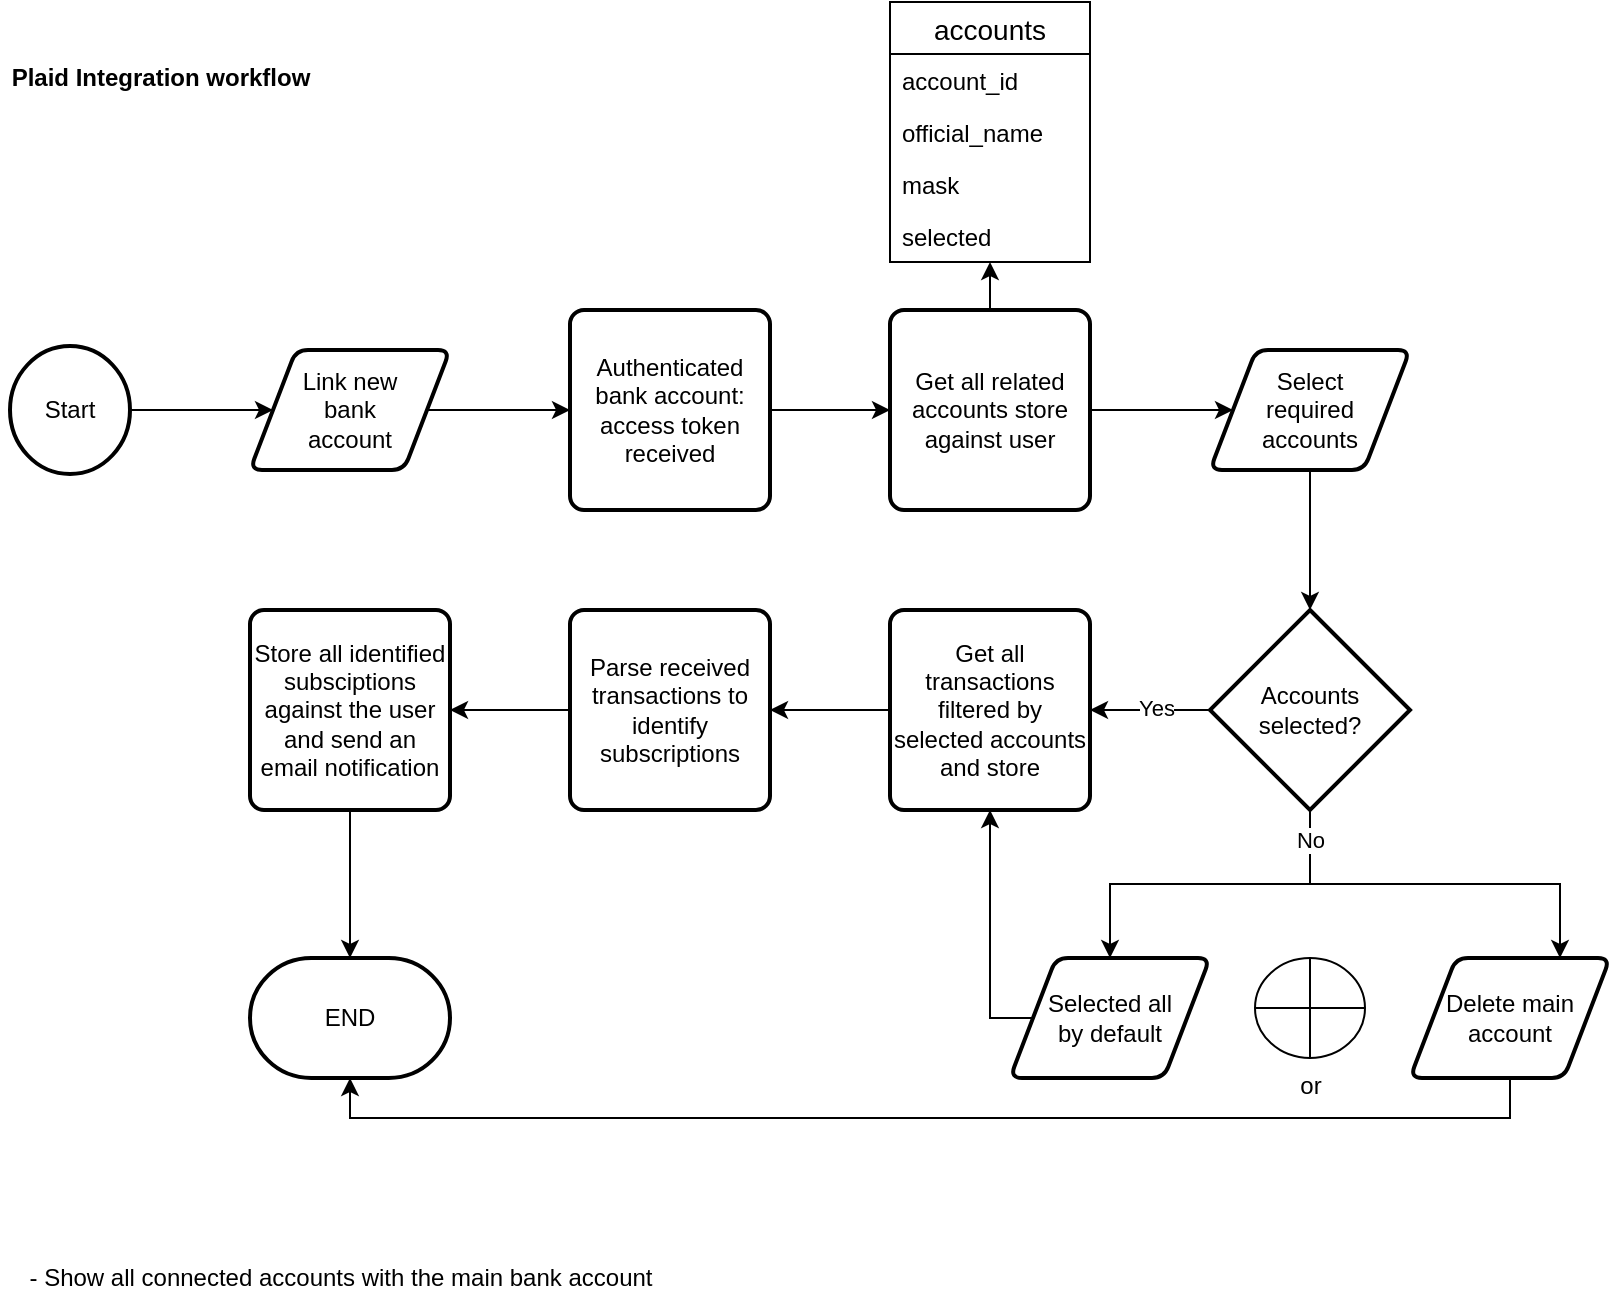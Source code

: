 <mxfile version="13.1.14" type="github">
  <diagram id="WXLx_NZ0zr2IAM8uKvPv" name="Page-1">
    <mxGraphModel dx="1143" dy="628" grid="1" gridSize="10" guides="1" tooltips="1" connect="1" arrows="1" fold="1" page="1" pageScale="1" pageWidth="850" pageHeight="1100" math="0" shadow="0">
      <root>
        <mxCell id="0" />
        <mxCell id="1" parent="0" />
        <mxCell id="7Pyvd2Up-SaeCEV3h4uc-7" value="" style="edgeStyle=orthogonalEdgeStyle;rounded=0;orthogonalLoop=1;jettySize=auto;html=1;" parent="1" source="7Pyvd2Up-SaeCEV3h4uc-3" target="7Pyvd2Up-SaeCEV3h4uc-4" edge="1">
          <mxGeometry relative="1" as="geometry" />
        </mxCell>
        <mxCell id="7Pyvd2Up-SaeCEV3h4uc-3" value="&lt;div&gt;Link new &lt;br&gt;&lt;/div&gt;&lt;div&gt;bank &lt;br&gt;&lt;/div&gt;&lt;div&gt;account&lt;/div&gt;" style="shape=parallelogram;html=1;strokeWidth=2;perimeter=parallelogramPerimeter;whiteSpace=wrap;rounded=1;arcSize=12;size=0.23;" parent="1" vertex="1">
          <mxGeometry x="150" y="186" width="100" height="60" as="geometry" />
        </mxCell>
        <mxCell id="7Pyvd2Up-SaeCEV3h4uc-8" value="" style="edgeStyle=orthogonalEdgeStyle;rounded=0;orthogonalLoop=1;jettySize=auto;html=1;" parent="1" source="7Pyvd2Up-SaeCEV3h4uc-4" target="7Pyvd2Up-SaeCEV3h4uc-5" edge="1">
          <mxGeometry relative="1" as="geometry" />
        </mxCell>
        <mxCell id="7Pyvd2Up-SaeCEV3h4uc-4" value="&lt;div&gt;Authenticated bank account: access token received&lt;/div&gt;" style="rounded=1;whiteSpace=wrap;html=1;absoluteArcSize=1;arcSize=14;strokeWidth=2;" parent="1" vertex="1">
          <mxGeometry x="310" y="166" width="100" height="100" as="geometry" />
        </mxCell>
        <mxCell id="7Pyvd2Up-SaeCEV3h4uc-9" value="" style="edgeStyle=orthogonalEdgeStyle;rounded=0;orthogonalLoop=1;jettySize=auto;html=1;" parent="1" source="7Pyvd2Up-SaeCEV3h4uc-5" target="7Pyvd2Up-SaeCEV3h4uc-6" edge="1">
          <mxGeometry relative="1" as="geometry" />
        </mxCell>
        <mxCell id="7Pyvd2Up-SaeCEV3h4uc-18" style="edgeStyle=orthogonalEdgeStyle;rounded=0;orthogonalLoop=1;jettySize=auto;html=1;exitX=0.5;exitY=0;exitDx=0;exitDy=0;entryX=0.5;entryY=1;entryDx=0;entryDy=0;" parent="1" source="7Pyvd2Up-SaeCEV3h4uc-5" target="7Pyvd2Up-SaeCEV3h4uc-11" edge="1">
          <mxGeometry relative="1" as="geometry" />
        </mxCell>
        <mxCell id="7Pyvd2Up-SaeCEV3h4uc-5" value="Get all related accounts store against user" style="rounded=1;whiteSpace=wrap;html=1;absoluteArcSize=1;arcSize=14;strokeWidth=2;" parent="1" vertex="1">
          <mxGeometry x="470" y="166" width="100" height="100" as="geometry" />
        </mxCell>
        <mxCell id="7Pyvd2Up-SaeCEV3h4uc-19" style="edgeStyle=orthogonalEdgeStyle;rounded=0;orthogonalLoop=1;jettySize=auto;html=1;exitX=0.5;exitY=1;exitDx=0;exitDy=0;entryX=0.5;entryY=0;entryDx=0;entryDy=0;entryPerimeter=0;" parent="1" source="7Pyvd2Up-SaeCEV3h4uc-6" target="7Pyvd2Up-SaeCEV3h4uc-10" edge="1">
          <mxGeometry relative="1" as="geometry" />
        </mxCell>
        <mxCell id="7Pyvd2Up-SaeCEV3h4uc-6" value="&lt;div&gt;Select &lt;br&gt;&lt;/div&gt;&lt;div&gt;required&lt;/div&gt;&lt;div&gt;accounts &lt;/div&gt;" style="shape=parallelogram;html=1;strokeWidth=2;perimeter=parallelogramPerimeter;whiteSpace=wrap;rounded=1;arcSize=12;size=0.23;" parent="1" vertex="1">
          <mxGeometry x="630" y="186" width="100" height="60" as="geometry" />
        </mxCell>
        <mxCell id="7Pyvd2Up-SaeCEV3h4uc-26" style="edgeStyle=orthogonalEdgeStyle;rounded=0;orthogonalLoop=1;jettySize=auto;html=1;exitX=0;exitY=0.5;exitDx=0;exitDy=0;exitPerimeter=0;entryX=1;entryY=0.5;entryDx=0;entryDy=0;" parent="1" source="7Pyvd2Up-SaeCEV3h4uc-10" target="7Pyvd2Up-SaeCEV3h4uc-23" edge="1">
          <mxGeometry relative="1" as="geometry" />
        </mxCell>
        <mxCell id="7Pyvd2Up-SaeCEV3h4uc-29" value="Yes" style="edgeLabel;html=1;align=center;verticalAlign=middle;resizable=0;points=[];" parent="7Pyvd2Up-SaeCEV3h4uc-26" vertex="1" connectable="0">
          <mxGeometry x="-0.1" y="2" relative="1" as="geometry">
            <mxPoint y="-3" as="offset" />
          </mxGeometry>
        </mxCell>
        <mxCell id="7Pyvd2Up-SaeCEV3h4uc-34" style="edgeStyle=orthogonalEdgeStyle;rounded=0;orthogonalLoop=1;jettySize=auto;html=1;exitX=0.5;exitY=1;exitDx=0;exitDy=0;exitPerimeter=0;entryX=0.5;entryY=0;entryDx=0;entryDy=0;" parent="1" source="7Pyvd2Up-SaeCEV3h4uc-10" target="7Pyvd2Up-SaeCEV3h4uc-31" edge="1">
          <mxGeometry relative="1" as="geometry" />
        </mxCell>
        <mxCell id="7Pyvd2Up-SaeCEV3h4uc-35" style="edgeStyle=orthogonalEdgeStyle;rounded=0;orthogonalLoop=1;jettySize=auto;html=1;exitX=0.5;exitY=1;exitDx=0;exitDy=0;exitPerimeter=0;entryX=0.75;entryY=0;entryDx=0;entryDy=0;" parent="1" source="7Pyvd2Up-SaeCEV3h4uc-10" target="7Pyvd2Up-SaeCEV3h4uc-32" edge="1">
          <mxGeometry relative="1" as="geometry" />
        </mxCell>
        <mxCell id="7Pyvd2Up-SaeCEV3h4uc-36" value="No" style="edgeLabel;html=1;align=center;verticalAlign=middle;resizable=0;points=[];" parent="7Pyvd2Up-SaeCEV3h4uc-35" vertex="1" connectable="0">
          <mxGeometry x="-0.849" relative="1" as="geometry">
            <mxPoint as="offset" />
          </mxGeometry>
        </mxCell>
        <mxCell id="7Pyvd2Up-SaeCEV3h4uc-10" value="Accounts selected?" style="strokeWidth=2;html=1;shape=mxgraph.flowchart.decision;whiteSpace=wrap;" parent="1" vertex="1">
          <mxGeometry x="630" y="316" width="100" height="100" as="geometry" />
        </mxCell>
        <mxCell id="7Pyvd2Up-SaeCEV3h4uc-11" value="accounts" style="swimlane;fontStyle=0;childLayout=stackLayout;horizontal=1;startSize=26;horizontalStack=0;resizeParent=1;resizeParentMax=0;resizeLast=0;collapsible=1;marginBottom=0;align=center;fontSize=14;" parent="1" vertex="1">
          <mxGeometry x="470" y="12" width="100" height="130" as="geometry" />
        </mxCell>
        <mxCell id="7Pyvd2Up-SaeCEV3h4uc-12" value="account_id" style="text;strokeColor=none;fillColor=none;spacingLeft=4;spacingRight=4;overflow=hidden;rotatable=0;points=[[0,0.5],[1,0.5]];portConstraint=eastwest;fontSize=12;" parent="7Pyvd2Up-SaeCEV3h4uc-11" vertex="1">
          <mxGeometry y="26" width="100" height="26" as="geometry" />
        </mxCell>
        <mxCell id="7Pyvd2Up-SaeCEV3h4uc-16" value="official_name" style="text;strokeColor=none;fillColor=none;spacingLeft=4;spacingRight=4;overflow=hidden;rotatable=0;points=[[0,0.5],[1,0.5]];portConstraint=eastwest;fontSize=12;" parent="7Pyvd2Up-SaeCEV3h4uc-11" vertex="1">
          <mxGeometry y="52" width="100" height="26" as="geometry" />
        </mxCell>
        <mxCell id="7Pyvd2Up-SaeCEV3h4uc-14" value="mask" style="text;strokeColor=none;fillColor=none;spacingLeft=4;spacingRight=4;overflow=hidden;rotatable=0;points=[[0,0.5],[1,0.5]];portConstraint=eastwest;fontSize=12;" parent="7Pyvd2Up-SaeCEV3h4uc-11" vertex="1">
          <mxGeometry y="78" width="100" height="26" as="geometry" />
        </mxCell>
        <mxCell id="7Pyvd2Up-SaeCEV3h4uc-17" value="selected" style="text;strokeColor=none;fillColor=none;spacingLeft=4;spacingRight=4;overflow=hidden;rotatable=0;points=[[0,0.5],[1,0.5]];portConstraint=eastwest;fontSize=12;" parent="7Pyvd2Up-SaeCEV3h4uc-11" vertex="1">
          <mxGeometry y="104" width="100" height="26" as="geometry" />
        </mxCell>
        <mxCell id="7Pyvd2Up-SaeCEV3h4uc-22" style="edgeStyle=orthogonalEdgeStyle;rounded=0;orthogonalLoop=1;jettySize=auto;html=1;exitX=1;exitY=0.5;exitDx=0;exitDy=0;exitPerimeter=0;entryX=0;entryY=0.5;entryDx=0;entryDy=0;" parent="1" source="7Pyvd2Up-SaeCEV3h4uc-21" target="7Pyvd2Up-SaeCEV3h4uc-3" edge="1">
          <mxGeometry relative="1" as="geometry" />
        </mxCell>
        <mxCell id="7Pyvd2Up-SaeCEV3h4uc-21" value="Start" style="strokeWidth=2;html=1;shape=mxgraph.flowchart.start_2;whiteSpace=wrap;" parent="1" vertex="1">
          <mxGeometry x="30" y="184" width="60" height="64" as="geometry" />
        </mxCell>
        <mxCell id="7Pyvd2Up-SaeCEV3h4uc-27" style="edgeStyle=orthogonalEdgeStyle;rounded=0;orthogonalLoop=1;jettySize=auto;html=1;exitX=0;exitY=0.5;exitDx=0;exitDy=0;entryX=1;entryY=0.5;entryDx=0;entryDy=0;" parent="1" source="7Pyvd2Up-SaeCEV3h4uc-23" target="7Pyvd2Up-SaeCEV3h4uc-24" edge="1">
          <mxGeometry relative="1" as="geometry" />
        </mxCell>
        <mxCell id="7Pyvd2Up-SaeCEV3h4uc-23" value="&lt;div&gt;Get all transactions filtered by selected accounts and store&lt;/div&gt;" style="rounded=1;whiteSpace=wrap;html=1;absoluteArcSize=1;arcSize=14;strokeWidth=2;" parent="1" vertex="1">
          <mxGeometry x="470" y="316" width="100" height="100" as="geometry" />
        </mxCell>
        <mxCell id="7Pyvd2Up-SaeCEV3h4uc-28" style="edgeStyle=orthogonalEdgeStyle;rounded=0;orthogonalLoop=1;jettySize=auto;html=1;exitX=0;exitY=0.5;exitDx=0;exitDy=0;entryX=1;entryY=0.5;entryDx=0;entryDy=0;" parent="1" source="7Pyvd2Up-SaeCEV3h4uc-24" target="7Pyvd2Up-SaeCEV3h4uc-25" edge="1">
          <mxGeometry relative="1" as="geometry" />
        </mxCell>
        <mxCell id="7Pyvd2Up-SaeCEV3h4uc-24" value="Parse received transactions to identify subscriptions " style="rounded=1;whiteSpace=wrap;html=1;absoluteArcSize=1;arcSize=14;strokeWidth=2;" parent="1" vertex="1">
          <mxGeometry x="310" y="316" width="100" height="100" as="geometry" />
        </mxCell>
        <mxCell id="7Pyvd2Up-SaeCEV3h4uc-39" style="edgeStyle=orthogonalEdgeStyle;rounded=0;orthogonalLoop=1;jettySize=auto;html=1;exitX=0.5;exitY=1;exitDx=0;exitDy=0;" parent="1" source="7Pyvd2Up-SaeCEV3h4uc-25" target="7Pyvd2Up-SaeCEV3h4uc-38" edge="1">
          <mxGeometry relative="1" as="geometry" />
        </mxCell>
        <mxCell id="7Pyvd2Up-SaeCEV3h4uc-25" value="Store all identified subsciptions against the user and send an email notification" style="rounded=1;whiteSpace=wrap;html=1;absoluteArcSize=1;arcSize=14;strokeWidth=2;" parent="1" vertex="1">
          <mxGeometry x="150" y="316" width="100" height="100" as="geometry" />
        </mxCell>
        <mxCell id="7Pyvd2Up-SaeCEV3h4uc-33" style="edgeStyle=orthogonalEdgeStyle;rounded=0;orthogonalLoop=1;jettySize=auto;html=1;exitX=0;exitY=0.5;exitDx=0;exitDy=0;entryX=0.5;entryY=1;entryDx=0;entryDy=0;" parent="1" source="7Pyvd2Up-SaeCEV3h4uc-31" target="7Pyvd2Up-SaeCEV3h4uc-23" edge="1">
          <mxGeometry relative="1" as="geometry">
            <Array as="points">
              <mxPoint x="520" y="520" />
            </Array>
          </mxGeometry>
        </mxCell>
        <mxCell id="7Pyvd2Up-SaeCEV3h4uc-31" value="&lt;div&gt;Selected all &lt;br&gt;&lt;/div&gt;&lt;div&gt;by default&lt;/div&gt;" style="shape=parallelogram;html=1;strokeWidth=2;perimeter=parallelogramPerimeter;whiteSpace=wrap;rounded=1;arcSize=12;size=0.23;" parent="1" vertex="1">
          <mxGeometry x="530" y="490" width="100" height="60" as="geometry" />
        </mxCell>
        <mxCell id="7Pyvd2Up-SaeCEV3h4uc-40" style="edgeStyle=orthogonalEdgeStyle;rounded=0;orthogonalLoop=1;jettySize=auto;html=1;exitX=0.5;exitY=1;exitDx=0;exitDy=0;entryX=0.5;entryY=1;entryDx=0;entryDy=0;entryPerimeter=0;" parent="1" source="7Pyvd2Up-SaeCEV3h4uc-32" target="7Pyvd2Up-SaeCEV3h4uc-38" edge="1">
          <mxGeometry relative="1" as="geometry" />
        </mxCell>
        <mxCell id="7Pyvd2Up-SaeCEV3h4uc-32" value="Delete main account" style="shape=parallelogram;html=1;strokeWidth=2;perimeter=parallelogramPerimeter;whiteSpace=wrap;rounded=1;arcSize=12;size=0.23;" parent="1" vertex="1">
          <mxGeometry x="730" y="490" width="100" height="60" as="geometry" />
        </mxCell>
        <mxCell id="7Pyvd2Up-SaeCEV3h4uc-37" value="or" style="verticalLabelPosition=bottom;verticalAlign=top;html=1;shape=mxgraph.flowchart.summing_function;" parent="1" vertex="1">
          <mxGeometry x="652.5" y="490" width="55" height="50" as="geometry" />
        </mxCell>
        <mxCell id="7Pyvd2Up-SaeCEV3h4uc-38" value="END" style="strokeWidth=2;html=1;shape=mxgraph.flowchart.terminator;whiteSpace=wrap;" parent="1" vertex="1">
          <mxGeometry x="150" y="490" width="100" height="60" as="geometry" />
        </mxCell>
        <mxCell id="7Pyvd2Up-SaeCEV3h4uc-41" value="- Show all connected accounts with the main bank account" style="text;html=1;align=center;verticalAlign=middle;resizable=0;points=[];autosize=1;" parent="1" vertex="1">
          <mxGeometry x="30" y="640" width="330" height="20" as="geometry" />
        </mxCell>
        <mxCell id="ULzGCcfgna8US4di8cIV-1" value="&lt;b&gt;Plaid Integration workflow&lt;/b&gt;" style="text;html=1;align=center;verticalAlign=middle;resizable=0;points=[];autosize=1;" vertex="1" parent="1">
          <mxGeometry x="25" y="40" width="160" height="20" as="geometry" />
        </mxCell>
      </root>
    </mxGraphModel>
  </diagram>
</mxfile>
